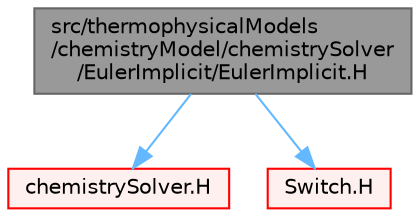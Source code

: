 digraph "src/thermophysicalModels/chemistryModel/chemistrySolver/EulerImplicit/EulerImplicit.H"
{
 // LATEX_PDF_SIZE
  bgcolor="transparent";
  edge [fontname=Helvetica,fontsize=10,labelfontname=Helvetica,labelfontsize=10];
  node [fontname=Helvetica,fontsize=10,shape=box,height=0.2,width=0.4];
  Node1 [id="Node000001",label="src/thermophysicalModels\l/chemistryModel/chemistrySolver\l/EulerImplicit/EulerImplicit.H",height=0.2,width=0.4,color="gray40", fillcolor="grey60", style="filled", fontcolor="black",tooltip=" "];
  Node1 -> Node2 [id="edge1_Node000001_Node000002",color="steelblue1",style="solid",tooltip=" "];
  Node2 [id="Node000002",label="chemistrySolver.H",height=0.2,width=0.4,color="red", fillcolor="#FFF0F0", style="filled",URL="$chemistrySolver_8H.html",tooltip=" "];
  Node1 -> Node184 [id="edge2_Node000001_Node000184",color="steelblue1",style="solid",tooltip=" "];
  Node184 [id="Node000184",label="Switch.H",height=0.2,width=0.4,color="red", fillcolor="#FFF0F0", style="filled",URL="$Switch_8H.html",tooltip=" "];
}
